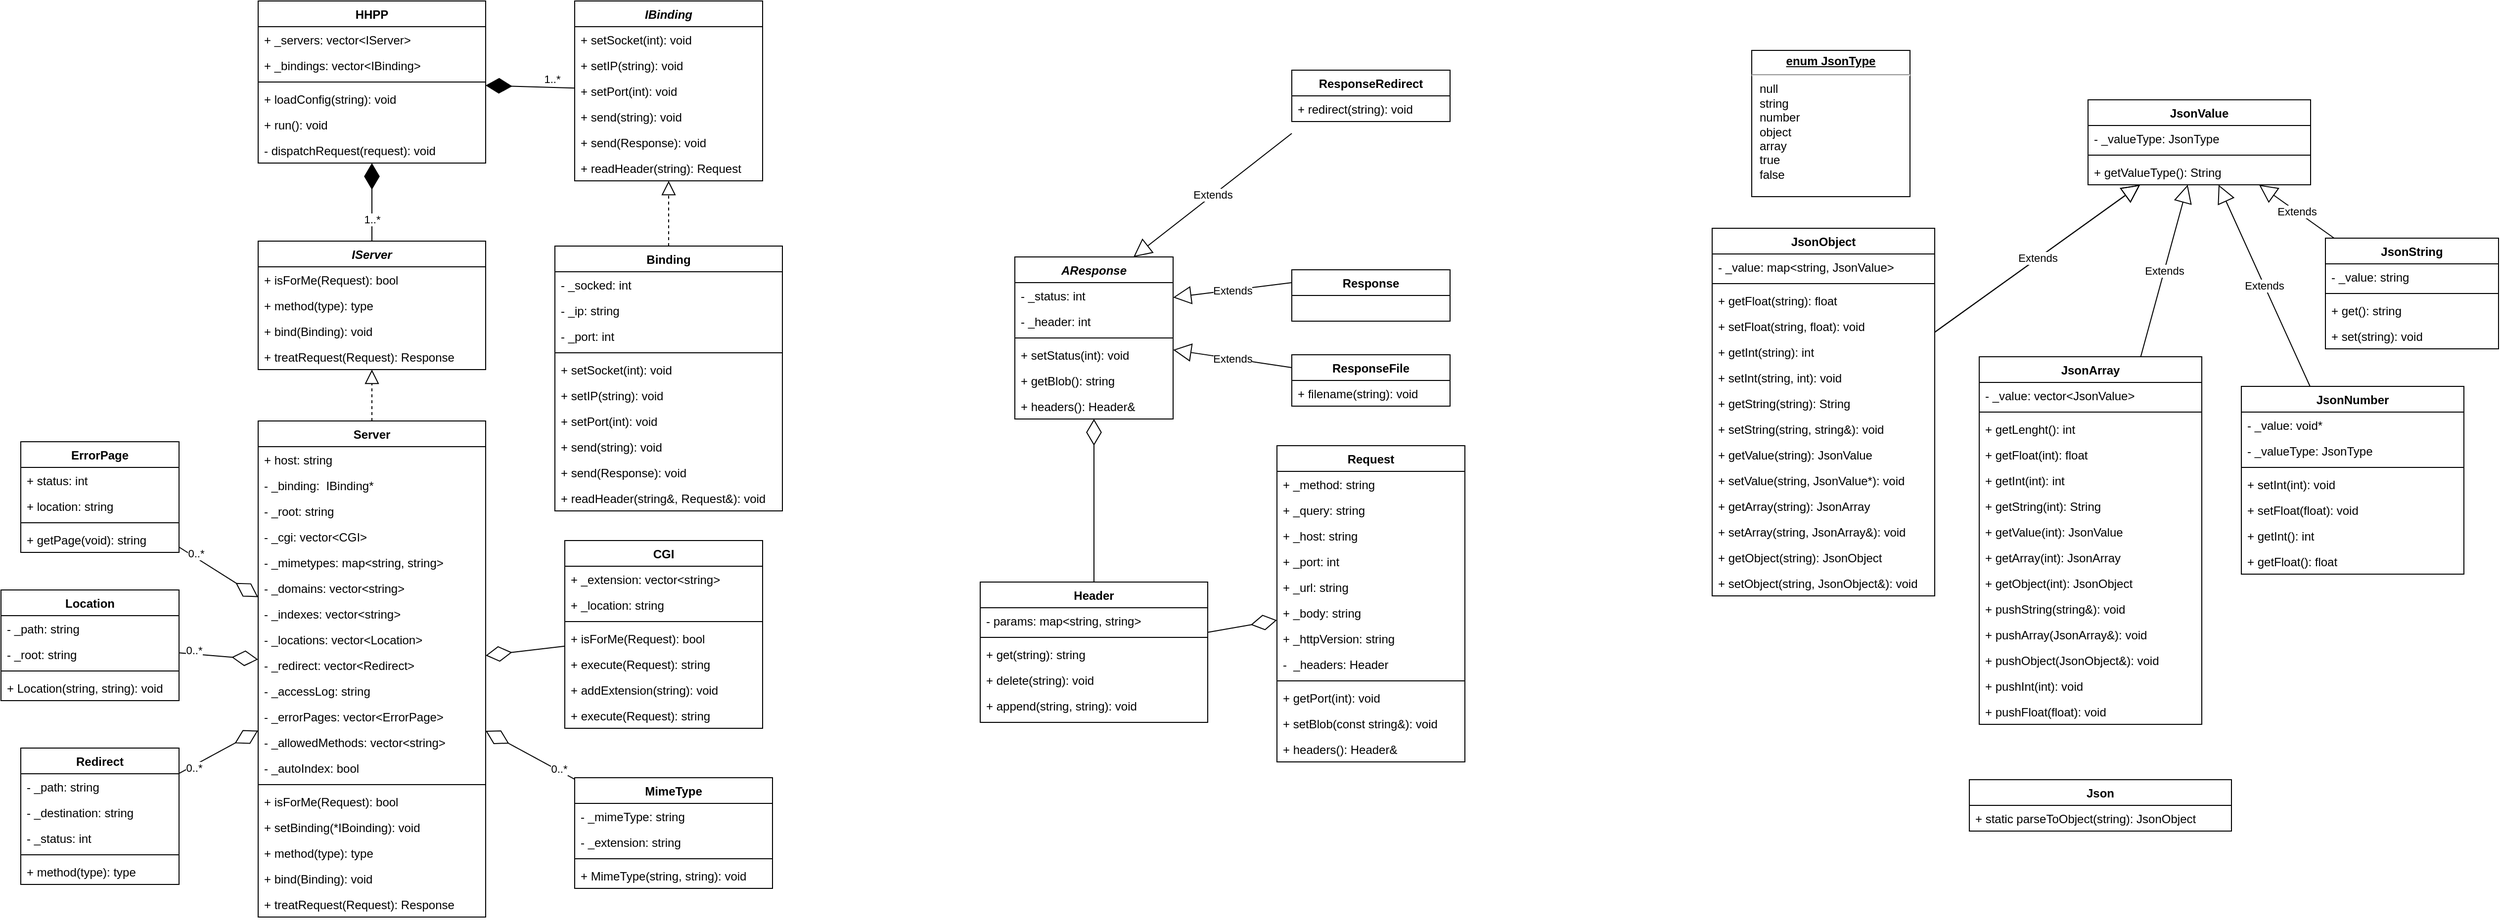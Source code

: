 <mxfile>
    <diagram id="HrwDyQjONiFkZvDO85J4" name="Page-1">
        <mxGraphModel dx="808" dy="703" grid="1" gridSize="10" guides="1" tooltips="1" connect="1" arrows="1" fold="1" page="1" pageScale="1" pageWidth="850" pageHeight="1100" math="0" shadow="0">
            <root>
                <mxCell id="0"/>
                <mxCell id="1" parent="0"/>
                <mxCell id="11" value="Request" style="swimlane;fontStyle=1;align=center;verticalAlign=top;childLayout=stackLayout;horizontal=1;startSize=26;horizontalStack=0;resizeParent=1;resizeParentMax=0;resizeLast=0;collapsible=1;marginBottom=0;" parent="1" vertex="1">
                    <mxGeometry x="1300" y="540" width="190" height="320" as="geometry"/>
                </mxCell>
                <mxCell id="12" value="+ _method: string" style="text;strokeColor=none;fillColor=none;align=left;verticalAlign=top;spacingLeft=4;spacingRight=4;overflow=hidden;rotatable=0;points=[[0,0.5],[1,0.5]];portConstraint=eastwest;" parent="11" vertex="1">
                    <mxGeometry y="26" width="190" height="26" as="geometry"/>
                </mxCell>
                <mxCell id="57" value="+ _query: string" style="text;strokeColor=none;fillColor=none;align=left;verticalAlign=top;spacingLeft=4;spacingRight=4;overflow=hidden;rotatable=0;points=[[0,0.5],[1,0.5]];portConstraint=eastwest;" parent="11" vertex="1">
                    <mxGeometry y="52" width="190" height="26" as="geometry"/>
                </mxCell>
                <mxCell id="52" value="+ _host: string" style="text;strokeColor=none;fillColor=none;align=left;verticalAlign=top;spacingLeft=4;spacingRight=4;overflow=hidden;rotatable=0;points=[[0,0.5],[1,0.5]];portConstraint=eastwest;" parent="11" vertex="1">
                    <mxGeometry y="78" width="190" height="26" as="geometry"/>
                </mxCell>
                <mxCell id="55" value="+ _port: int" style="text;strokeColor=none;fillColor=none;align=left;verticalAlign=top;spacingLeft=4;spacingRight=4;overflow=hidden;rotatable=0;points=[[0,0.5],[1,0.5]];portConstraint=eastwest;" parent="11" vertex="1">
                    <mxGeometry y="104" width="190" height="26" as="geometry"/>
                </mxCell>
                <mxCell id="16" value="+ _url: string" style="text;strokeColor=none;fillColor=none;align=left;verticalAlign=top;spacingLeft=4;spacingRight=4;overflow=hidden;rotatable=0;points=[[0,0.5],[1,0.5]];portConstraint=eastwest;" parent="11" vertex="1">
                    <mxGeometry y="130" width="190" height="26" as="geometry"/>
                </mxCell>
                <mxCell id="17" value="+ _body: string" style="text;strokeColor=none;fillColor=none;align=left;verticalAlign=top;spacingLeft=4;spacingRight=4;overflow=hidden;rotatable=0;points=[[0,0.5],[1,0.5]];portConstraint=eastwest;" parent="11" vertex="1">
                    <mxGeometry y="156" width="190" height="26" as="geometry"/>
                </mxCell>
                <mxCell id="18" value="+ _httpVersion: string" style="text;strokeColor=none;fillColor=none;align=left;verticalAlign=top;spacingLeft=4;spacingRight=4;overflow=hidden;rotatable=0;points=[[0,0.5],[1,0.5]];portConstraint=eastwest;" parent="11" vertex="1">
                    <mxGeometry y="182" width="190" height="26" as="geometry"/>
                </mxCell>
                <mxCell id="53" value="-  _headers: Header" style="text;strokeColor=none;fillColor=none;align=left;verticalAlign=top;spacingLeft=4;spacingRight=4;overflow=hidden;rotatable=0;points=[[0,0.5],[1,0.5]];portConstraint=eastwest;" parent="11" vertex="1">
                    <mxGeometry y="208" width="190" height="26" as="geometry"/>
                </mxCell>
                <mxCell id="13" value="" style="line;strokeWidth=1;fillColor=none;align=left;verticalAlign=middle;spacingTop=-1;spacingLeft=3;spacingRight=3;rotatable=0;labelPosition=right;points=[];portConstraint=eastwest;" parent="11" vertex="1">
                    <mxGeometry y="234" width="190" height="8" as="geometry"/>
                </mxCell>
                <mxCell id="185" value="+ getPort(int): void" style="text;strokeColor=none;fillColor=none;align=left;verticalAlign=top;spacingLeft=4;spacingRight=4;overflow=hidden;rotatable=0;points=[[0,0.5],[1,0.5]];portConstraint=eastwest;" parent="11" vertex="1">
                    <mxGeometry y="242" width="190" height="26" as="geometry"/>
                </mxCell>
                <mxCell id="14" value="+ setBlob(const string&amp;): void" style="text;strokeColor=none;fillColor=none;align=left;verticalAlign=top;spacingLeft=4;spacingRight=4;overflow=hidden;rotatable=0;points=[[0,0.5],[1,0.5]];portConstraint=eastwest;" parent="11" vertex="1">
                    <mxGeometry y="268" width="190" height="26" as="geometry"/>
                </mxCell>
                <mxCell id="23" value="+ headers(): Header&amp;" style="text;strokeColor=none;fillColor=none;align=left;verticalAlign=top;spacingLeft=4;spacingRight=4;overflow=hidden;rotatable=0;points=[[0,0.5],[1,0.5]];portConstraint=eastwest;" parent="11" vertex="1">
                    <mxGeometry y="294" width="190" height="26" as="geometry"/>
                </mxCell>
                <mxCell id="19" value="Header" style="swimlane;fontStyle=1;align=center;verticalAlign=top;childLayout=stackLayout;horizontal=1;startSize=26;horizontalStack=0;resizeParent=1;resizeParentMax=0;resizeLast=0;collapsible=1;marginBottom=0;" parent="1" vertex="1">
                    <mxGeometry x="1000" y="678" width="230" height="142" as="geometry"/>
                </mxCell>
                <mxCell id="50" value="- params: map&lt;string, string&gt;" style="text;strokeColor=none;fillColor=none;align=left;verticalAlign=top;spacingLeft=4;spacingRight=4;overflow=hidden;rotatable=0;points=[[0,0.5],[1,0.5]];portConstraint=eastwest;" parent="19" vertex="1">
                    <mxGeometry y="26" width="230" height="26" as="geometry"/>
                </mxCell>
                <mxCell id="49" value="" style="line;strokeWidth=1;fillColor=none;align=left;verticalAlign=middle;spacingTop=-1;spacingLeft=3;spacingRight=3;rotatable=0;labelPosition=right;points=[];portConstraint=eastwest;" parent="19" vertex="1">
                    <mxGeometry y="52" width="230" height="8" as="geometry"/>
                </mxCell>
                <mxCell id="22" value="+ get(string): string" style="text;strokeColor=none;fillColor=none;align=left;verticalAlign=top;spacingLeft=4;spacingRight=4;overflow=hidden;rotatable=0;points=[[0,0.5],[1,0.5]];portConstraint=eastwest;" parent="19" vertex="1">
                    <mxGeometry y="60" width="230" height="26" as="geometry"/>
                </mxCell>
                <mxCell id="26" value="+ delete(string): void" style="text;strokeColor=none;fillColor=none;align=left;verticalAlign=top;spacingLeft=4;spacingRight=4;overflow=hidden;rotatable=0;points=[[0,0.5],[1,0.5]];portConstraint=eastwest;" parent="19" vertex="1">
                    <mxGeometry y="86" width="230" height="26" as="geometry"/>
                </mxCell>
                <mxCell id="24" value="+ append(string, string): void" style="text;strokeColor=none;fillColor=none;align=left;verticalAlign=top;spacingLeft=4;spacingRight=4;overflow=hidden;rotatable=0;points=[[0,0.5],[1,0.5]];portConstraint=eastwest;" parent="19" vertex="1">
                    <mxGeometry y="112" width="230" height="30" as="geometry"/>
                </mxCell>
                <mxCell id="28" value="AResponse" style="swimlane;fontStyle=3;align=center;verticalAlign=top;childLayout=stackLayout;horizontal=1;startSize=26;horizontalStack=0;resizeParent=1;resizeParentMax=0;resizeLast=0;collapsible=1;marginBottom=0;" parent="1" vertex="1">
                    <mxGeometry x="1035" y="349" width="160" height="164" as="geometry"/>
                </mxCell>
                <mxCell id="29" value="- _status: int" style="text;strokeColor=none;fillColor=none;align=left;verticalAlign=top;spacingLeft=4;spacingRight=4;overflow=hidden;rotatable=0;points=[[0,0.5],[1,0.5]];portConstraint=eastwest;" parent="28" vertex="1">
                    <mxGeometry y="26" width="160" height="26" as="geometry"/>
                </mxCell>
                <mxCell id="177" value="- _header: int" style="text;strokeColor=none;fillColor=none;align=left;verticalAlign=top;spacingLeft=4;spacingRight=4;overflow=hidden;rotatable=0;points=[[0,0.5],[1,0.5]];portConstraint=eastwest;" parent="28" vertex="1">
                    <mxGeometry y="52" width="160" height="26" as="geometry"/>
                </mxCell>
                <mxCell id="30" value="" style="line;strokeWidth=1;fillColor=none;align=left;verticalAlign=middle;spacingTop=-1;spacingLeft=3;spacingRight=3;rotatable=0;labelPosition=right;points=[];portConstraint=eastwest;" parent="28" vertex="1">
                    <mxGeometry y="78" width="160" height="8" as="geometry"/>
                </mxCell>
                <mxCell id="67" value="+ setStatus(int): void" style="text;strokeColor=none;fillColor=none;align=left;verticalAlign=top;spacingLeft=4;spacingRight=4;overflow=hidden;rotatable=0;points=[[0,0.5],[1,0.5]];portConstraint=eastwest;" parent="28" vertex="1">
                    <mxGeometry y="86" width="160" height="26" as="geometry"/>
                </mxCell>
                <mxCell id="68" value="+ getBlob(): string" style="text;strokeColor=none;fillColor=none;align=left;verticalAlign=top;spacingLeft=4;spacingRight=4;overflow=hidden;rotatable=0;points=[[0,0.5],[1,0.5]];portConstraint=eastwest;" parent="28" vertex="1">
                    <mxGeometry y="112" width="160" height="26" as="geometry"/>
                </mxCell>
                <mxCell id="72" value="+ headers(): Header&amp;" style="text;strokeColor=none;fillColor=none;align=left;verticalAlign=top;spacingLeft=4;spacingRight=4;overflow=hidden;rotatable=0;points=[[0,0.5],[1,0.5]];portConstraint=eastwest;" parent="28" vertex="1">
                    <mxGeometry y="138" width="160" height="26" as="geometry"/>
                </mxCell>
                <mxCell id="36" value="Server" style="swimlane;fontStyle=1;align=center;verticalAlign=top;childLayout=stackLayout;horizontal=1;startSize=26;horizontalStack=0;resizeParent=1;resizeParentMax=0;resizeLast=0;collapsible=1;marginBottom=0;" parent="1" vertex="1">
                    <mxGeometry x="270" y="515" width="230" height="502" as="geometry"/>
                </mxCell>
                <mxCell id="37" value="+ host: string" style="text;strokeColor=none;fillColor=none;align=left;verticalAlign=top;spacingLeft=4;spacingRight=4;overflow=hidden;rotatable=0;points=[[0,0.5],[1,0.5]];portConstraint=eastwest;" parent="36" vertex="1">
                    <mxGeometry y="26" width="230" height="26" as="geometry"/>
                </mxCell>
                <mxCell id="41" value="- _binding:  IBinding*" style="text;strokeColor=none;fillColor=none;align=left;verticalAlign=top;spacingLeft=4;spacingRight=4;overflow=hidden;rotatable=0;points=[[0,0.5],[1,0.5]];portConstraint=eastwest;" parent="36" vertex="1">
                    <mxGeometry y="52" width="230" height="26" as="geometry"/>
                </mxCell>
                <mxCell id="56" value="- _root: string" style="text;strokeColor=none;fillColor=none;align=left;verticalAlign=top;spacingLeft=4;spacingRight=4;overflow=hidden;rotatable=0;points=[[0,0.5],[1,0.5]];portConstraint=eastwest;" parent="36" vertex="1">
                    <mxGeometry y="78" width="230" height="26" as="geometry"/>
                </mxCell>
                <mxCell id="62" value="- _cgi: vector&lt;CGI&gt;" style="text;strokeColor=none;fillColor=none;align=left;verticalAlign=top;spacingLeft=4;spacingRight=4;overflow=hidden;rotatable=0;points=[[0,0.5],[1,0.5]];portConstraint=eastwest;" parent="36" vertex="1">
                    <mxGeometry y="104" width="230" height="26" as="geometry"/>
                </mxCell>
                <mxCell id="64" value="- _mimetypes: map&lt;string, string&gt;" style="text;strokeColor=none;fillColor=none;align=left;verticalAlign=top;spacingLeft=4;spacingRight=4;overflow=hidden;rotatable=0;points=[[0,0.5],[1,0.5]];portConstraint=eastwest;" parent="36" vertex="1">
                    <mxGeometry y="130" width="230" height="26" as="geometry"/>
                </mxCell>
                <mxCell id="129" value="- _domains: vector&lt;string&gt;" style="text;strokeColor=none;fillColor=none;align=left;verticalAlign=top;spacingLeft=4;spacingRight=4;overflow=hidden;rotatable=0;points=[[0,0.5],[1,0.5]];portConstraint=eastwest;" parent="36" vertex="1">
                    <mxGeometry y="156" width="230" height="26" as="geometry"/>
                </mxCell>
                <mxCell id="65" value="- _indexes: vector&lt;string&gt;" style="text;strokeColor=none;fillColor=none;align=left;verticalAlign=top;spacingLeft=4;spacingRight=4;overflow=hidden;rotatable=0;points=[[0,0.5],[1,0.5]];portConstraint=eastwest;" parent="36" vertex="1">
                    <mxGeometry y="182" width="230" height="26" as="geometry"/>
                </mxCell>
                <mxCell id="145" value="- _locations: vector&lt;Location&gt;" style="text;strokeColor=none;fillColor=none;align=left;verticalAlign=top;spacingLeft=4;spacingRight=4;overflow=hidden;rotatable=0;points=[[0,0.5],[1,0.5]];portConstraint=eastwest;" parent="36" vertex="1">
                    <mxGeometry y="208" width="230" height="26" as="geometry"/>
                </mxCell>
                <mxCell id="154" value="- _redirect: vector&lt;Redirect&gt;" style="text;strokeColor=none;fillColor=none;align=left;verticalAlign=top;spacingLeft=4;spacingRight=4;overflow=hidden;rotatable=0;points=[[0,0.5],[1,0.5]];portConstraint=eastwest;" parent="36" vertex="1">
                    <mxGeometry y="234" width="230" height="26" as="geometry"/>
                </mxCell>
                <mxCell id="157" value="- _accessLog: string" style="text;strokeColor=none;fillColor=none;align=left;verticalAlign=top;spacingLeft=4;spacingRight=4;overflow=hidden;rotatable=0;points=[[0,0.5],[1,0.5]];portConstraint=eastwest;" parent="36" vertex="1">
                    <mxGeometry y="260" width="230" height="26" as="geometry"/>
                </mxCell>
                <mxCell id="164" value="- _errorPages: vector&lt;ErrorPage&gt;" style="text;strokeColor=none;fillColor=none;align=left;verticalAlign=top;spacingLeft=4;spacingRight=4;overflow=hidden;rotatable=0;points=[[0,0.5],[1,0.5]];portConstraint=eastwest;" parent="36" vertex="1">
                    <mxGeometry y="286" width="230" height="26" as="geometry"/>
                </mxCell>
                <mxCell id="321" value="- _allowedMethods: vector&lt;string&gt;" style="text;strokeColor=none;fillColor=none;align=left;verticalAlign=top;spacingLeft=4;spacingRight=4;overflow=hidden;rotatable=0;points=[[0,0.5],[1,0.5]];portConstraint=eastwest;" vertex="1" parent="36">
                    <mxGeometry y="312" width="230" height="26" as="geometry"/>
                </mxCell>
                <mxCell id="167" value="- _autoIndex: bool" style="text;strokeColor=none;fillColor=none;align=left;verticalAlign=top;spacingLeft=4;spacingRight=4;overflow=hidden;rotatable=0;points=[[0,0.5],[1,0.5]];portConstraint=eastwest;" parent="36" vertex="1">
                    <mxGeometry y="338" width="230" height="26" as="geometry"/>
                </mxCell>
                <mxCell id="38" value="" style="line;strokeWidth=1;fillColor=none;align=left;verticalAlign=middle;spacingTop=-1;spacingLeft=3;spacingRight=3;rotatable=0;labelPosition=right;points=[];portConstraint=eastwest;" parent="36" vertex="1">
                    <mxGeometry y="364" width="230" height="8" as="geometry"/>
                </mxCell>
                <mxCell id="39" value="+ isForMe(Request): bool" style="text;strokeColor=none;fillColor=none;align=left;verticalAlign=top;spacingLeft=4;spacingRight=4;overflow=hidden;rotatable=0;points=[[0,0.5],[1,0.5]];portConstraint=eastwest;" parent="36" vertex="1">
                    <mxGeometry y="372" width="230" height="26" as="geometry"/>
                </mxCell>
                <mxCell id="139" value="+ setBinding(*IBoinding): void" style="text;strokeColor=none;fillColor=none;align=left;verticalAlign=top;spacingLeft=4;spacingRight=4;overflow=hidden;rotatable=0;points=[[0,0.5],[1,0.5]];portConstraint=eastwest;" parent="36" vertex="1">
                    <mxGeometry y="398" width="230" height="26" as="geometry"/>
                </mxCell>
                <mxCell id="66" value="+ method(type): type" style="text;strokeColor=none;fillColor=none;align=left;verticalAlign=top;spacingLeft=4;spacingRight=4;overflow=hidden;rotatable=0;points=[[0,0.5],[1,0.5]];portConstraint=eastwest;" parent="36" vertex="1">
                    <mxGeometry y="424" width="230" height="26" as="geometry"/>
                </mxCell>
                <mxCell id="46" value="+ bind(Binding): void" style="text;strokeColor=none;fillColor=none;align=left;verticalAlign=top;spacingLeft=4;spacingRight=4;overflow=hidden;rotatable=0;points=[[0,0.5],[1,0.5]];portConstraint=eastwest;" parent="36" vertex="1">
                    <mxGeometry y="450" width="230" height="26" as="geometry"/>
                </mxCell>
                <mxCell id="69" value="+ treatRequest(Request): Response" style="text;strokeColor=none;fillColor=none;align=left;verticalAlign=top;spacingLeft=4;spacingRight=4;overflow=hidden;rotatable=0;points=[[0,0.5],[1,0.5]];portConstraint=eastwest;" parent="36" vertex="1">
                    <mxGeometry y="476" width="230" height="26" as="geometry"/>
                </mxCell>
                <mxCell id="58" value="CGI" style="swimlane;fontStyle=1;align=center;verticalAlign=top;childLayout=stackLayout;horizontal=1;startSize=26;horizontalStack=0;resizeParent=1;resizeParentMax=0;resizeLast=0;collapsible=1;marginBottom=0;" parent="1" vertex="1">
                    <mxGeometry x="580" y="636" width="200" height="190" as="geometry"/>
                </mxCell>
                <mxCell id="59" value="+ _extension: vector&lt;string&gt;" style="text;strokeColor=none;fillColor=none;align=left;verticalAlign=top;spacingLeft=4;spacingRight=4;overflow=hidden;rotatable=0;points=[[0,0.5],[1,0.5]];portConstraint=eastwest;" parent="58" vertex="1">
                    <mxGeometry y="26" width="200" height="26" as="geometry"/>
                </mxCell>
                <mxCell id="63" value="+ _location: string" style="text;strokeColor=none;fillColor=none;align=left;verticalAlign=top;spacingLeft=4;spacingRight=4;overflow=hidden;rotatable=0;points=[[0,0.5],[1,0.5]];portConstraint=eastwest;" parent="58" vertex="1">
                    <mxGeometry y="52" width="200" height="26" as="geometry"/>
                </mxCell>
                <mxCell id="60" value="" style="line;strokeWidth=1;fillColor=none;align=left;verticalAlign=middle;spacingTop=-1;spacingLeft=3;spacingRight=3;rotatable=0;labelPosition=right;points=[];portConstraint=eastwest;" parent="58" vertex="1">
                    <mxGeometry y="78" width="200" height="8" as="geometry"/>
                </mxCell>
                <mxCell id="61" value="+ isForMe(Request): bool" style="text;strokeColor=none;fillColor=none;align=left;verticalAlign=top;spacingLeft=4;spacingRight=4;overflow=hidden;rotatable=0;points=[[0,0.5],[1,0.5]];portConstraint=eastwest;" parent="58" vertex="1">
                    <mxGeometry y="86" width="200" height="26" as="geometry"/>
                </mxCell>
                <mxCell id="138" value="+ execute(Request): string" style="text;strokeColor=none;fillColor=none;align=left;verticalAlign=top;spacingLeft=4;spacingRight=4;overflow=hidden;rotatable=0;points=[[0,0.5],[1,0.5]];portConstraint=eastwest;" parent="58" vertex="1">
                    <mxGeometry y="112" width="200" height="26" as="geometry"/>
                </mxCell>
                <mxCell id="136" value="+ addExtension(string): void" style="text;strokeColor=none;fillColor=none;align=left;verticalAlign=top;spacingLeft=4;spacingRight=4;overflow=hidden;rotatable=0;points=[[0,0.5],[1,0.5]];portConstraint=eastwest;" parent="58" vertex="1">
                    <mxGeometry y="138" width="200" height="26" as="geometry"/>
                </mxCell>
                <mxCell id="137" value="+ execute(Request): string" style="text;strokeColor=none;fillColor=none;align=left;verticalAlign=top;spacingLeft=4;spacingRight=4;overflow=hidden;rotatable=0;points=[[0,0.5],[1,0.5]];portConstraint=eastwest;" parent="58" vertex="1">
                    <mxGeometry y="164" width="200" height="26" as="geometry"/>
                </mxCell>
                <mxCell id="77" value="IBinding" style="swimlane;fontStyle=3;align=center;verticalAlign=top;childLayout=stackLayout;horizontal=1;startSize=26;horizontalStack=0;resizeParent=1;resizeParentMax=0;resizeLast=0;collapsible=1;marginBottom=0;" parent="1" vertex="1">
                    <mxGeometry x="590" y="90" width="190" height="182" as="geometry"/>
                </mxCell>
                <mxCell id="80" value="+ setSocket(int): void" style="text;strokeColor=none;fillColor=none;align=left;verticalAlign=top;spacingLeft=4;spacingRight=4;overflow=hidden;rotatable=0;points=[[0,0.5],[1,0.5]];portConstraint=eastwest;" parent="77" vertex="1">
                    <mxGeometry y="26" width="190" height="26" as="geometry"/>
                </mxCell>
                <mxCell id="122" value="+ setIP(string): void" style="text;strokeColor=none;fillColor=none;align=left;verticalAlign=top;spacingLeft=4;spacingRight=4;overflow=hidden;rotatable=0;points=[[0,0.5],[1,0.5]];portConstraint=eastwest;" parent="77" vertex="1">
                    <mxGeometry y="52" width="190" height="26" as="geometry"/>
                </mxCell>
                <mxCell id="123" value="+ setPort(int): void" style="text;strokeColor=none;fillColor=none;align=left;verticalAlign=top;spacingLeft=4;spacingRight=4;overflow=hidden;rotatable=0;points=[[0,0.5],[1,0.5]];portConstraint=eastwest;" parent="77" vertex="1">
                    <mxGeometry y="78" width="190" height="26" as="geometry"/>
                </mxCell>
                <mxCell id="131" value="+ send(string): void" style="text;strokeColor=none;fillColor=none;align=left;verticalAlign=top;spacingLeft=4;spacingRight=4;overflow=hidden;rotatable=0;points=[[0,0.5],[1,0.5]];portConstraint=eastwest;" parent="77" vertex="1">
                    <mxGeometry y="104" width="190" height="26" as="geometry"/>
                </mxCell>
                <mxCell id="134" value="+ send(Response): void" style="text;strokeColor=none;fillColor=none;align=left;verticalAlign=top;spacingLeft=4;spacingRight=4;overflow=hidden;rotatable=0;points=[[0,0.5],[1,0.5]];portConstraint=eastwest;" parent="77" vertex="1">
                    <mxGeometry y="130" width="190" height="26" as="geometry"/>
                </mxCell>
                <mxCell id="132" value="+ readHeader(string): Request" style="text;strokeColor=none;fillColor=none;align=left;verticalAlign=top;spacingLeft=4;spacingRight=4;overflow=hidden;rotatable=0;points=[[0,0.5],[1,0.5]];portConstraint=eastwest;" parent="77" vertex="1">
                    <mxGeometry y="156" width="190" height="26" as="geometry"/>
                </mxCell>
                <mxCell id="81" value="HHPP" style="swimlane;fontStyle=1;align=center;verticalAlign=top;childLayout=stackLayout;horizontal=1;startSize=26;horizontalStack=0;resizeParent=1;resizeParentMax=0;resizeLast=0;collapsible=1;marginBottom=0;" parent="1" vertex="1">
                    <mxGeometry x="270" y="90" width="230" height="164" as="geometry"/>
                </mxCell>
                <mxCell id="82" value="+ _servers: vector&lt;IServer&gt;" style="text;strokeColor=none;fillColor=none;align=left;verticalAlign=top;spacingLeft=4;spacingRight=4;overflow=hidden;rotatable=0;points=[[0,0.5],[1,0.5]];portConstraint=eastwest;" parent="81" vertex="1">
                    <mxGeometry y="26" width="230" height="26" as="geometry"/>
                </mxCell>
                <mxCell id="86" value="+ _bindings: vector&lt;IBinding&gt;" style="text;strokeColor=none;fillColor=none;align=left;verticalAlign=top;spacingLeft=4;spacingRight=4;overflow=hidden;rotatable=0;points=[[0,0.5],[1,0.5]];portConstraint=eastwest;" parent="81" vertex="1">
                    <mxGeometry y="52" width="230" height="26" as="geometry"/>
                </mxCell>
                <mxCell id="83" value="" style="line;strokeWidth=1;fillColor=none;align=left;verticalAlign=middle;spacingTop=-1;spacingLeft=3;spacingRight=3;rotatable=0;labelPosition=right;points=[];portConstraint=eastwest;" parent="81" vertex="1">
                    <mxGeometry y="78" width="230" height="8" as="geometry"/>
                </mxCell>
                <mxCell id="84" value="+ loadConfig(string): void" style="text;strokeColor=none;fillColor=none;align=left;verticalAlign=top;spacingLeft=4;spacingRight=4;overflow=hidden;rotatable=0;points=[[0,0.5],[1,0.5]];portConstraint=eastwest;" parent="81" vertex="1">
                    <mxGeometry y="86" width="230" height="26" as="geometry"/>
                </mxCell>
                <mxCell id="85" value="+ run(): void" style="text;strokeColor=none;fillColor=none;align=left;verticalAlign=top;spacingLeft=4;spacingRight=4;overflow=hidden;rotatable=0;points=[[0,0.5],[1,0.5]];portConstraint=eastwest;" parent="81" vertex="1">
                    <mxGeometry y="112" width="230" height="26" as="geometry"/>
                </mxCell>
                <mxCell id="127" value="- dispatchRequest(request): void" style="text;strokeColor=none;fillColor=none;align=left;verticalAlign=top;spacingLeft=4;spacingRight=4;overflow=hidden;rotatable=0;points=[[0,0.5],[1,0.5]];portConstraint=eastwest;" parent="81" vertex="1">
                    <mxGeometry y="138" width="230" height="26" as="geometry"/>
                </mxCell>
                <mxCell id="92" value="IServer" style="swimlane;fontStyle=3;align=center;verticalAlign=top;childLayout=stackLayout;horizontal=1;startSize=26;horizontalStack=0;resizeParent=1;resizeParentMax=0;resizeLast=0;collapsible=1;marginBottom=0;" parent="1" vertex="1">
                    <mxGeometry x="270" y="333.0" width="230" height="130" as="geometry"/>
                </mxCell>
                <mxCell id="101" value="+ isForMe(Request): bool" style="text;strokeColor=none;fillColor=none;align=left;verticalAlign=top;spacingLeft=4;spacingRight=4;overflow=hidden;rotatable=0;points=[[0,0.5],[1,0.5]];portConstraint=eastwest;" parent="92" vertex="1">
                    <mxGeometry y="26" width="230" height="26" as="geometry"/>
                </mxCell>
                <mxCell id="102" value="+ method(type): type" style="text;strokeColor=none;fillColor=none;align=left;verticalAlign=top;spacingLeft=4;spacingRight=4;overflow=hidden;rotatable=0;points=[[0,0.5],[1,0.5]];portConstraint=eastwest;" parent="92" vertex="1">
                    <mxGeometry y="52" width="230" height="26" as="geometry"/>
                </mxCell>
                <mxCell id="103" value="+ bind(Binding): void" style="text;strokeColor=none;fillColor=none;align=left;verticalAlign=top;spacingLeft=4;spacingRight=4;overflow=hidden;rotatable=0;points=[[0,0.5],[1,0.5]];portConstraint=eastwest;" parent="92" vertex="1">
                    <mxGeometry y="78" width="230" height="26" as="geometry"/>
                </mxCell>
                <mxCell id="104" value="+ treatRequest(Request): Response" style="text;strokeColor=none;fillColor=none;align=left;verticalAlign=top;spacingLeft=4;spacingRight=4;overflow=hidden;rotatable=0;points=[[0,0.5],[1,0.5]];portConstraint=eastwest;" parent="92" vertex="1">
                    <mxGeometry y="104" width="230" height="26" as="geometry"/>
                </mxCell>
                <mxCell id="107" value="" style="endArrow=diamondThin;endFill=1;endSize=24;html=1;" parent="1" source="92" target="81" edge="1">
                    <mxGeometry width="160" relative="1" as="geometry">
                        <mxPoint x="310" y="360" as="sourcePoint"/>
                        <mxPoint x="470" y="360" as="targetPoint"/>
                    </mxGeometry>
                </mxCell>
                <mxCell id="108" value="1..*" style="edgeLabel;html=1;align=center;verticalAlign=middle;resizable=0;points=[];" parent="107" vertex="1" connectable="0">
                    <mxGeometry x="-0.439" relative="1" as="geometry">
                        <mxPoint as="offset"/>
                    </mxGeometry>
                </mxCell>
                <mxCell id="111" value="" style="endArrow=block;dashed=1;endFill=0;endSize=12;html=1;" parent="1" source="36" target="92" edge="1">
                    <mxGeometry width="160" relative="1" as="geometry">
                        <mxPoint x="320" y="558.17" as="sourcePoint"/>
                        <mxPoint x="480" y="558.17" as="targetPoint"/>
                    </mxGeometry>
                </mxCell>
                <mxCell id="112" value="" style="endArrow=diamondThin;endFill=1;endSize=24;html=1;" parent="1" source="77" target="81" edge="1">
                    <mxGeometry width="160" relative="1" as="geometry">
                        <mxPoint x="395" y="545" as="sourcePoint"/>
                        <mxPoint x="395" y="228.0" as="targetPoint"/>
                        <Array as="points"/>
                    </mxGeometry>
                </mxCell>
                <mxCell id="113" value="1..*" style="edgeLabel;html=1;align=center;verticalAlign=middle;resizable=0;points=[];" parent="112" vertex="1" connectable="0">
                    <mxGeometry x="-0.439" relative="1" as="geometry">
                        <mxPoint x="2" y="-9" as="offset"/>
                    </mxGeometry>
                </mxCell>
                <mxCell id="115" value="Binding" style="swimlane;fontStyle=1;align=center;verticalAlign=top;childLayout=stackLayout;horizontal=1;startSize=26;horizontalStack=0;resizeParent=1;resizeParentMax=0;resizeLast=0;collapsible=1;marginBottom=0;" parent="1" vertex="1">
                    <mxGeometry x="570" y="338" width="230" height="268" as="geometry"/>
                </mxCell>
                <mxCell id="116" value="- _socked: int" style="text;strokeColor=none;fillColor=none;align=left;verticalAlign=top;spacingLeft=4;spacingRight=4;overflow=hidden;rotatable=0;points=[[0,0.5],[1,0.5]];portConstraint=eastwest;" parent="115" vertex="1">
                    <mxGeometry y="26" width="230" height="26" as="geometry"/>
                </mxCell>
                <mxCell id="120" value="- _ip: string" style="text;strokeColor=none;fillColor=none;align=left;verticalAlign=top;spacingLeft=4;spacingRight=4;overflow=hidden;rotatable=0;points=[[0,0.5],[1,0.5]];portConstraint=eastwest;" parent="115" vertex="1">
                    <mxGeometry y="52" width="230" height="26" as="geometry"/>
                </mxCell>
                <mxCell id="121" value="- _port: int" style="text;strokeColor=none;fillColor=none;align=left;verticalAlign=top;spacingLeft=4;spacingRight=4;overflow=hidden;rotatable=0;points=[[0,0.5],[1,0.5]];portConstraint=eastwest;" parent="115" vertex="1">
                    <mxGeometry y="78" width="230" height="26" as="geometry"/>
                </mxCell>
                <mxCell id="117" value="" style="line;strokeWidth=1;fillColor=none;align=left;verticalAlign=middle;spacingTop=-1;spacingLeft=3;spacingRight=3;rotatable=0;labelPosition=right;points=[];portConstraint=eastwest;" parent="115" vertex="1">
                    <mxGeometry y="104" width="230" height="8" as="geometry"/>
                </mxCell>
                <mxCell id="118" value="+ setSocket(int): void" style="text;strokeColor=none;fillColor=none;align=left;verticalAlign=top;spacingLeft=4;spacingRight=4;overflow=hidden;rotatable=0;points=[[0,0.5],[1,0.5]];portConstraint=eastwest;" parent="115" vertex="1">
                    <mxGeometry y="112" width="230" height="26" as="geometry"/>
                </mxCell>
                <mxCell id="124" value="+ setIP(string): void" style="text;strokeColor=none;fillColor=none;align=left;verticalAlign=top;spacingLeft=4;spacingRight=4;overflow=hidden;rotatable=0;points=[[0,0.5],[1,0.5]];portConstraint=eastwest;" parent="115" vertex="1">
                    <mxGeometry y="138" width="230" height="26" as="geometry"/>
                </mxCell>
                <mxCell id="125" value="+ setPort(int): void" style="text;strokeColor=none;fillColor=none;align=left;verticalAlign=top;spacingLeft=4;spacingRight=4;overflow=hidden;rotatable=0;points=[[0,0.5],[1,0.5]];portConstraint=eastwest;" parent="115" vertex="1">
                    <mxGeometry y="164" width="230" height="26" as="geometry"/>
                </mxCell>
                <mxCell id="130" value="+ send(string): void" style="text;strokeColor=none;fillColor=none;align=left;verticalAlign=top;spacingLeft=4;spacingRight=4;overflow=hidden;rotatable=0;points=[[0,0.5],[1,0.5]];portConstraint=eastwest;" parent="115" vertex="1">
                    <mxGeometry y="190" width="230" height="26" as="geometry"/>
                </mxCell>
                <mxCell id="135" value="+ send(Response): void" style="text;strokeColor=none;fillColor=none;align=left;verticalAlign=top;spacingLeft=4;spacingRight=4;overflow=hidden;rotatable=0;points=[[0,0.5],[1,0.5]];portConstraint=eastwest;" parent="115" vertex="1">
                    <mxGeometry y="216" width="230" height="26" as="geometry"/>
                </mxCell>
                <mxCell id="133" value="+ readHeader(string&amp;, Request&amp;): void" style="text;strokeColor=none;fillColor=none;align=left;verticalAlign=top;spacingLeft=4;spacingRight=4;overflow=hidden;rotatable=0;points=[[0,0.5],[1,0.5]];portConstraint=eastwest;" parent="115" vertex="1">
                    <mxGeometry y="242" width="230" height="26" as="geometry"/>
                </mxCell>
                <mxCell id="126" value="" style="endArrow=block;dashed=1;endFill=0;endSize=12;html=1;" parent="1" source="115" target="77" edge="1">
                    <mxGeometry width="160" relative="1" as="geometry">
                        <mxPoint x="560" y="460" as="sourcePoint"/>
                        <mxPoint x="720" y="460" as="targetPoint"/>
                    </mxGeometry>
                </mxCell>
                <mxCell id="140" value="Location" style="swimlane;fontStyle=1;align=center;verticalAlign=top;childLayout=stackLayout;horizontal=1;startSize=26;horizontalStack=0;resizeParent=1;resizeParentMax=0;resizeLast=0;collapsible=1;marginBottom=0;" parent="1" vertex="1">
                    <mxGeometry x="10" y="686" width="180" height="112" as="geometry"/>
                </mxCell>
                <mxCell id="141" value="- _path: string" style="text;strokeColor=none;fillColor=none;align=left;verticalAlign=top;spacingLeft=4;spacingRight=4;overflow=hidden;rotatable=0;points=[[0,0.5],[1,0.5]];portConstraint=eastwest;" parent="140" vertex="1">
                    <mxGeometry y="26" width="180" height="26" as="geometry"/>
                </mxCell>
                <mxCell id="144" value="- _root: string" style="text;strokeColor=none;fillColor=none;align=left;verticalAlign=top;spacingLeft=4;spacingRight=4;overflow=hidden;rotatable=0;points=[[0,0.5],[1,0.5]];portConstraint=eastwest;" parent="140" vertex="1">
                    <mxGeometry y="52" width="180" height="26" as="geometry"/>
                </mxCell>
                <mxCell id="142" value="" style="line;strokeWidth=1;fillColor=none;align=left;verticalAlign=middle;spacingTop=-1;spacingLeft=3;spacingRight=3;rotatable=0;labelPosition=right;points=[];portConstraint=eastwest;" parent="140" vertex="1">
                    <mxGeometry y="78" width="180" height="8" as="geometry"/>
                </mxCell>
                <mxCell id="143" value="+ Location(string, string): void" style="text;strokeColor=none;fillColor=none;align=left;verticalAlign=top;spacingLeft=4;spacingRight=4;overflow=hidden;rotatable=0;points=[[0,0.5],[1,0.5]];portConstraint=eastwest;" parent="140" vertex="1">
                    <mxGeometry y="86" width="180" height="26" as="geometry"/>
                </mxCell>
                <mxCell id="146" value="0..*" style="endArrow=diamondThin;endFill=0;endSize=24;html=1;" parent="1" source="140" target="36" edge="1">
                    <mxGeometry x="-0.631" y="4" width="160" relative="1" as="geometry">
                        <mxPoint x="30" y="770" as="sourcePoint"/>
                        <mxPoint x="190" y="770" as="targetPoint"/>
                        <mxPoint as="offset"/>
                    </mxGeometry>
                </mxCell>
                <mxCell id="147" value="" style="endArrow=diamondThin;endFill=0;endSize=24;html=1;" parent="1" source="19" target="11" edge="1">
                    <mxGeometry width="160" relative="1" as="geometry">
                        <mxPoint x="1600" y="1382" as="sourcePoint"/>
                        <mxPoint x="1760" y="1382" as="targetPoint"/>
                    </mxGeometry>
                </mxCell>
                <mxCell id="148" value="Redirect" style="swimlane;fontStyle=1;align=center;verticalAlign=top;childLayout=stackLayout;horizontal=1;startSize=26;horizontalStack=0;resizeParent=1;resizeParentMax=0;resizeLast=0;collapsible=1;marginBottom=0;" parent="1" vertex="1">
                    <mxGeometry x="30" y="846" width="160" height="138" as="geometry"/>
                </mxCell>
                <mxCell id="149" value="- _path: string" style="text;strokeColor=none;fillColor=none;align=left;verticalAlign=top;spacingLeft=4;spacingRight=4;overflow=hidden;rotatable=0;points=[[0,0.5],[1,0.5]];portConstraint=eastwest;" parent="148" vertex="1">
                    <mxGeometry y="26" width="160" height="26" as="geometry"/>
                </mxCell>
                <mxCell id="152" value="- _destination: string" style="text;strokeColor=none;fillColor=none;align=left;verticalAlign=top;spacingLeft=4;spacingRight=4;overflow=hidden;rotatable=0;points=[[0,0.5],[1,0.5]];portConstraint=eastwest;" parent="148" vertex="1">
                    <mxGeometry y="52" width="160" height="26" as="geometry"/>
                </mxCell>
                <mxCell id="156" value="- _status: int" style="text;strokeColor=none;fillColor=none;align=left;verticalAlign=top;spacingLeft=4;spacingRight=4;overflow=hidden;rotatable=0;points=[[0,0.5],[1,0.5]];portConstraint=eastwest;" parent="148" vertex="1">
                    <mxGeometry y="78" width="160" height="26" as="geometry"/>
                </mxCell>
                <mxCell id="150" value="" style="line;strokeWidth=1;fillColor=none;align=left;verticalAlign=middle;spacingTop=-1;spacingLeft=3;spacingRight=3;rotatable=0;labelPosition=right;points=[];portConstraint=eastwest;" parent="148" vertex="1">
                    <mxGeometry y="104" width="160" height="8" as="geometry"/>
                </mxCell>
                <mxCell id="151" value="+ method(type): type" style="text;strokeColor=none;fillColor=none;align=left;verticalAlign=top;spacingLeft=4;spacingRight=4;overflow=hidden;rotatable=0;points=[[0,0.5],[1,0.5]];portConstraint=eastwest;" parent="148" vertex="1">
                    <mxGeometry y="112" width="160" height="26" as="geometry"/>
                </mxCell>
                <mxCell id="153" value="0..*" style="endArrow=diamondThin;endFill=0;endSize=24;html=1;" parent="1" source="148" target="36" edge="1">
                    <mxGeometry x="-0.632" y="-2" width="160" relative="1" as="geometry">
                        <mxPoint x="-50" y="540" as="sourcePoint"/>
                        <mxPoint x="110" y="540" as="targetPoint"/>
                        <mxPoint as="offset"/>
                    </mxGeometry>
                </mxCell>
                <mxCell id="160" value="ErrorPage" style="swimlane;fontStyle=1;align=center;verticalAlign=top;childLayout=stackLayout;horizontal=1;startSize=26;horizontalStack=0;resizeParent=1;resizeParentMax=0;resizeLast=0;collapsible=1;marginBottom=0;" parent="1" vertex="1">
                    <mxGeometry x="30" y="536" width="160" height="112" as="geometry"/>
                </mxCell>
                <mxCell id="161" value="+ status: int" style="text;strokeColor=none;fillColor=none;align=left;verticalAlign=top;spacingLeft=4;spacingRight=4;overflow=hidden;rotatable=0;points=[[0,0.5],[1,0.5]];portConstraint=eastwest;" parent="160" vertex="1">
                    <mxGeometry y="26" width="160" height="26" as="geometry"/>
                </mxCell>
                <mxCell id="169" value="+ location: string" style="text;strokeColor=none;fillColor=none;align=left;verticalAlign=top;spacingLeft=4;spacingRight=4;overflow=hidden;rotatable=0;points=[[0,0.5],[1,0.5]];portConstraint=eastwest;" parent="160" vertex="1">
                    <mxGeometry y="52" width="160" height="26" as="geometry"/>
                </mxCell>
                <mxCell id="162" value="" style="line;strokeWidth=1;fillColor=none;align=left;verticalAlign=middle;spacingTop=-1;spacingLeft=3;spacingRight=3;rotatable=0;labelPosition=right;points=[];portConstraint=eastwest;" parent="160" vertex="1">
                    <mxGeometry y="78" width="160" height="8" as="geometry"/>
                </mxCell>
                <mxCell id="163" value="+ getPage(void): string" style="text;strokeColor=none;fillColor=none;align=left;verticalAlign=top;spacingLeft=4;spacingRight=4;overflow=hidden;rotatable=0;points=[[0,0.5],[1,0.5]];portConstraint=eastwest;" parent="160" vertex="1">
                    <mxGeometry y="86" width="160" height="26" as="geometry"/>
                </mxCell>
                <mxCell id="168" value="" style="endArrow=diamondThin;endFill=0;endSize=24;html=1;" parent="1" source="58" target="36" edge="1">
                    <mxGeometry width="160" relative="1" as="geometry">
                        <mxPoint x="50" y="630" as="sourcePoint"/>
                        <mxPoint x="210" y="630" as="targetPoint"/>
                    </mxGeometry>
                </mxCell>
                <mxCell id="170" value="0..*" style="endArrow=diamondThin;endFill=0;endSize=24;html=1;" parent="1" source="160" target="36" edge="1">
                    <mxGeometry x="-0.631" y="4" width="160" relative="1" as="geometry">
                        <mxPoint x="200.0" y="814.764" as="sourcePoint"/>
                        <mxPoint x="280" y="793.527" as="targetPoint"/>
                        <mxPoint as="offset"/>
                    </mxGeometry>
                </mxCell>
                <mxCell id="171" value="MimeType" style="swimlane;fontStyle=1;align=center;verticalAlign=top;childLayout=stackLayout;horizontal=1;startSize=26;horizontalStack=0;resizeParent=1;resizeParentMax=0;resizeLast=0;collapsible=1;marginBottom=0;" parent="1" vertex="1">
                    <mxGeometry x="590" y="876" width="200" height="112" as="geometry"/>
                </mxCell>
                <mxCell id="172" value="- _mimeType: string" style="text;strokeColor=none;fillColor=none;align=left;verticalAlign=top;spacingLeft=4;spacingRight=4;overflow=hidden;rotatable=0;points=[[0,0.5],[1,0.5]];portConstraint=eastwest;" parent="171" vertex="1">
                    <mxGeometry y="26" width="200" height="26" as="geometry"/>
                </mxCell>
                <mxCell id="175" value="- _extension: string" style="text;strokeColor=none;fillColor=none;align=left;verticalAlign=top;spacingLeft=4;spacingRight=4;overflow=hidden;rotatable=0;points=[[0,0.5],[1,0.5]];portConstraint=eastwest;" parent="171" vertex="1">
                    <mxGeometry y="52" width="200" height="26" as="geometry"/>
                </mxCell>
                <mxCell id="173" value="" style="line;strokeWidth=1;fillColor=none;align=left;verticalAlign=middle;spacingTop=-1;spacingLeft=3;spacingRight=3;rotatable=0;labelPosition=right;points=[];portConstraint=eastwest;" parent="171" vertex="1">
                    <mxGeometry y="78" width="200" height="8" as="geometry"/>
                </mxCell>
                <mxCell id="174" value="+ MimeType(string, string): void" style="text;strokeColor=none;fillColor=none;align=left;verticalAlign=top;spacingLeft=4;spacingRight=4;overflow=hidden;rotatable=0;points=[[0,0.5],[1,0.5]];portConstraint=eastwest;" parent="171" vertex="1">
                    <mxGeometry y="86" width="200" height="26" as="geometry"/>
                </mxCell>
                <mxCell id="176" value="0..*" style="endArrow=diamondThin;endFill=0;endSize=24;html=1;" parent="1" source="171" target="36" edge="1">
                    <mxGeometry x="-0.632" y="-2" width="160" relative="1" as="geometry">
                        <mxPoint x="197.134" y="940" as="sourcePoint"/>
                        <mxPoint x="280" y="865.873" as="targetPoint"/>
                        <mxPoint as="offset"/>
                    </mxGeometry>
                </mxCell>
                <mxCell id="184" value="" style="endArrow=diamondThin;endFill=0;endSize=24;html=1;" parent="1" source="19" target="28" edge="1">
                    <mxGeometry width="160" relative="1" as="geometry">
                        <mxPoint x="1170" y="425" as="sourcePoint"/>
                        <mxPoint x="1230" y="372" as="targetPoint"/>
                    </mxGeometry>
                </mxCell>
                <mxCell id="186" value="ResponseRedirect" style="swimlane;fontStyle=1;align=center;verticalAlign=top;childLayout=stackLayout;horizontal=1;startSize=26;horizontalStack=0;resizeParent=1;resizeParentMax=0;resizeLast=0;collapsible=1;marginBottom=0;" parent="1" vertex="1">
                    <mxGeometry x="1315" y="160" width="160" height="52" as="geometry"/>
                </mxCell>
                <mxCell id="190" value="+ redirect(string): void" style="text;strokeColor=none;fillColor=none;align=left;verticalAlign=top;spacingLeft=4;spacingRight=4;overflow=hidden;rotatable=0;points=[[0,0.5],[1,0.5]];portConstraint=eastwest;" parent="186" vertex="1">
                    <mxGeometry y="26" width="160" height="26" as="geometry"/>
                </mxCell>
                <mxCell id="195" value="Response" style="swimlane;fontStyle=1;align=center;verticalAlign=top;childLayout=stackLayout;horizontal=1;startSize=26;horizontalStack=0;resizeParent=1;resizeParentMax=0;resizeLast=0;collapsible=1;marginBottom=0;" parent="1" vertex="1">
                    <mxGeometry x="1315" y="362" width="160" height="52" as="geometry"/>
                </mxCell>
                <mxCell id="204" value="Extends" style="endArrow=block;endSize=16;endFill=0;html=1;exitX=0;exitY=0.5;exitDx=0;exitDy=0;entryX=0.75;entryY=0;entryDx=0;entryDy=0;" parent="1" target="28" edge="1">
                    <mxGeometry width="160" relative="1" as="geometry">
                        <mxPoint x="1315" y="224" as="sourcePoint"/>
                        <mxPoint x="1020" y="422" as="targetPoint"/>
                    </mxGeometry>
                </mxCell>
                <mxCell id="205" value="Extends" style="endArrow=block;endSize=16;endFill=0;html=1;exitX=0;exitY=0.25;exitDx=0;exitDy=0;entryX=1;entryY=0.25;entryDx=0;entryDy=0;" parent="1" source="195" target="28" edge="1">
                    <mxGeometry width="160" relative="1" as="geometry">
                        <mxPoint x="1230" y="532" as="sourcePoint"/>
                        <mxPoint x="1260" y="352" as="targetPoint"/>
                    </mxGeometry>
                </mxCell>
                <mxCell id="206" value="ResponseFile" style="swimlane;fontStyle=1;align=center;verticalAlign=top;childLayout=stackLayout;horizontal=1;startSize=26;horizontalStack=0;resizeParent=1;resizeParentMax=0;resizeLast=0;collapsible=1;marginBottom=0;" parent="1" vertex="1">
                    <mxGeometry x="1315" y="448" width="160" height="52" as="geometry"/>
                </mxCell>
                <mxCell id="207" value="+ filename(string): void" style="text;strokeColor=none;fillColor=none;align=left;verticalAlign=top;spacingLeft=4;spacingRight=4;overflow=hidden;rotatable=0;points=[[0,0.5],[1,0.5]];portConstraint=eastwest;" parent="206" vertex="1">
                    <mxGeometry y="26" width="160" height="26" as="geometry"/>
                </mxCell>
                <mxCell id="208" value="Extends" style="endArrow=block;endSize=16;endFill=0;html=1;exitX=0;exitY=0.25;exitDx=0;exitDy=0;" parent="1" source="206" target="28" edge="1">
                    <mxGeometry width="160" relative="1" as="geometry">
                        <mxPoint x="1325.0" y="385" as="sourcePoint"/>
                        <mxPoint x="1205.0" y="400.0" as="targetPoint"/>
                    </mxGeometry>
                </mxCell>
                <mxCell id="221" value="JsonNumber" style="swimlane;fontStyle=1;align=center;verticalAlign=top;childLayout=stackLayout;horizontal=1;startSize=26;horizontalStack=0;resizeParent=1;resizeParentMax=0;resizeLast=0;collapsible=1;marginBottom=0;" vertex="1" parent="1">
                    <mxGeometry x="2275" y="480" width="225" height="190" as="geometry"/>
                </mxCell>
                <mxCell id="222" value="- _value: void*" style="text;strokeColor=none;fillColor=none;align=left;verticalAlign=top;spacingLeft=4;spacingRight=4;overflow=hidden;rotatable=0;points=[[0,0.5],[1,0.5]];portConstraint=eastwest;" vertex="1" parent="221">
                    <mxGeometry y="26" width="225" height="26" as="geometry"/>
                </mxCell>
                <mxCell id="243" value="- _valueType: JsonType" style="text;strokeColor=none;fillColor=none;align=left;verticalAlign=top;spacingLeft=4;spacingRight=4;overflow=hidden;rotatable=0;points=[[0,0.5],[1,0.5]];portConstraint=eastwest;" vertex="1" parent="221">
                    <mxGeometry y="52" width="225" height="26" as="geometry"/>
                </mxCell>
                <mxCell id="223" value="" style="line;strokeWidth=1;fillColor=none;align=left;verticalAlign=middle;spacingTop=-1;spacingLeft=3;spacingRight=3;rotatable=0;labelPosition=right;points=[];portConstraint=eastwest;" vertex="1" parent="221">
                    <mxGeometry y="78" width="225" height="8" as="geometry"/>
                </mxCell>
                <mxCell id="247" value="+ setInt(int): void" style="text;strokeColor=none;fillColor=none;align=left;verticalAlign=top;spacingLeft=4;spacingRight=4;overflow=hidden;rotatable=0;points=[[0,0.5],[1,0.5]];portConstraint=eastwest;" vertex="1" parent="221">
                    <mxGeometry y="86" width="225" height="26" as="geometry"/>
                </mxCell>
                <mxCell id="248" value="+ setFloat(float): void" style="text;strokeColor=none;fillColor=none;align=left;verticalAlign=top;spacingLeft=4;spacingRight=4;overflow=hidden;rotatable=0;points=[[0,0.5],[1,0.5]];portConstraint=eastwest;" vertex="1" parent="221">
                    <mxGeometry y="112" width="225" height="26" as="geometry"/>
                </mxCell>
                <mxCell id="228" value="+ getInt(): int" style="text;strokeColor=none;fillColor=none;align=left;verticalAlign=top;spacingLeft=4;spacingRight=4;overflow=hidden;rotatable=0;points=[[0,0.5],[1,0.5]];portConstraint=eastwest;" vertex="1" parent="221">
                    <mxGeometry y="138" width="225" height="26" as="geometry"/>
                </mxCell>
                <mxCell id="229" value="+ getFloat(): float" style="text;strokeColor=none;fillColor=none;align=left;verticalAlign=top;spacingLeft=4;spacingRight=4;overflow=hidden;rotatable=0;points=[[0,0.5],[1,0.5]];portConstraint=eastwest;" vertex="1" parent="221">
                    <mxGeometry y="164" width="225" height="26" as="geometry"/>
                </mxCell>
                <mxCell id="244" value="&lt;p style=&quot;margin: 0px ; margin-top: 4px ; text-align: center ; text-decoration: underline&quot;&gt;&lt;b&gt;enum JsonType&lt;/b&gt;&lt;/p&gt;&lt;hr&gt;&lt;p style=&quot;margin: 0px ; margin-left: 8px&quot;&gt;null&lt;/p&gt;&lt;p style=&quot;margin: 0px ; margin-left: 8px&quot;&gt;string&lt;/p&gt;&lt;p style=&quot;margin: 0px ; margin-left: 8px&quot;&gt;number&lt;/p&gt;&lt;p style=&quot;margin: 0px ; margin-left: 8px&quot;&gt;object&lt;/p&gt;&lt;p style=&quot;margin: 0px ; margin-left: 8px&quot;&gt;array&lt;/p&gt;&lt;p style=&quot;margin: 0px ; margin-left: 8px&quot;&gt;true&lt;br&gt;&lt;/p&gt;&lt;p style=&quot;margin: 0px ; margin-left: 8px&quot;&gt;false&lt;/p&gt;" style="verticalAlign=top;align=left;overflow=fill;fontSize=12;fontFamily=Helvetica;html=1;strokeColor=default;" vertex="1" parent="1">
                    <mxGeometry x="1780" y="140" width="160" height="148" as="geometry"/>
                </mxCell>
                <mxCell id="249" value="JsonValue" style="swimlane;fontStyle=1;align=center;verticalAlign=top;childLayout=stackLayout;horizontal=1;startSize=26;horizontalStack=0;resizeParent=1;resizeParentMax=0;resizeLast=0;collapsible=1;marginBottom=0;" vertex="1" parent="1">
                    <mxGeometry x="2120" y="190" width="225" height="86" as="geometry"/>
                </mxCell>
                <mxCell id="251" value="- _valueType: JsonType" style="text;strokeColor=none;fillColor=none;align=left;verticalAlign=top;spacingLeft=4;spacingRight=4;overflow=hidden;rotatable=0;points=[[0,0.5],[1,0.5]];portConstraint=eastwest;" vertex="1" parent="249">
                    <mxGeometry y="26" width="225" height="26" as="geometry"/>
                </mxCell>
                <mxCell id="252" value="" style="line;strokeWidth=1;fillColor=none;align=left;verticalAlign=middle;spacingTop=-1;spacingLeft=3;spacingRight=3;rotatable=0;labelPosition=right;points=[];portConstraint=eastwest;" vertex="1" parent="249">
                    <mxGeometry y="52" width="225" height="8" as="geometry"/>
                </mxCell>
                <mxCell id="261" value="+ getValueType(): String" style="text;strokeColor=none;fillColor=none;align=left;verticalAlign=top;spacingLeft=4;spacingRight=4;overflow=hidden;rotatable=0;points=[[0,0.5],[1,0.5]];portConstraint=eastwest;" vertex="1" parent="249">
                    <mxGeometry y="60" width="225" height="26" as="geometry"/>
                </mxCell>
                <mxCell id="264" value="JsonString" style="swimlane;fontStyle=1;align=center;verticalAlign=top;childLayout=stackLayout;horizontal=1;startSize=26;horizontalStack=0;resizeParent=1;resizeParentMax=0;resizeLast=0;collapsible=1;marginBottom=0;" vertex="1" parent="1">
                    <mxGeometry x="2360" y="330" width="175" height="112" as="geometry"/>
                </mxCell>
                <mxCell id="265" value="- _value: string" style="text;strokeColor=none;fillColor=none;align=left;verticalAlign=top;spacingLeft=4;spacingRight=4;overflow=hidden;rotatable=0;points=[[0,0.5],[1,0.5]];portConstraint=eastwest;" vertex="1" parent="264">
                    <mxGeometry y="26" width="175" height="26" as="geometry"/>
                </mxCell>
                <mxCell id="267" value="" style="line;strokeWidth=1;fillColor=none;align=left;verticalAlign=middle;spacingTop=-1;spacingLeft=3;spacingRight=3;rotatable=0;labelPosition=right;points=[];portConstraint=eastwest;" vertex="1" parent="264">
                    <mxGeometry y="52" width="175" height="8" as="geometry"/>
                </mxCell>
                <mxCell id="268" value="+ get(): string" style="text;strokeColor=none;fillColor=none;align=left;verticalAlign=top;spacingLeft=4;spacingRight=4;overflow=hidden;rotatable=0;points=[[0,0.5],[1,0.5]];portConstraint=eastwest;" vertex="1" parent="264">
                    <mxGeometry y="60" width="175" height="26" as="geometry"/>
                </mxCell>
                <mxCell id="269" value="+ set(string): void" style="text;strokeColor=none;fillColor=none;align=left;verticalAlign=top;spacingLeft=4;spacingRight=4;overflow=hidden;rotatable=0;points=[[0,0.5],[1,0.5]];portConstraint=eastwest;" vertex="1" parent="264">
                    <mxGeometry y="86" width="175" height="26" as="geometry"/>
                </mxCell>
                <mxCell id="279" value="Extends" style="endArrow=block;endSize=16;endFill=0;html=1;" edge="1" parent="1" source="264" target="249">
                    <mxGeometry width="160" relative="1" as="geometry">
                        <mxPoint x="2100" y="340" as="sourcePoint"/>
                        <mxPoint x="2260" y="340" as="targetPoint"/>
                    </mxGeometry>
                </mxCell>
                <mxCell id="280" value="Extends" style="endArrow=block;endSize=16;endFill=0;html=1;" edge="1" parent="1" source="221" target="249">
                    <mxGeometry width="160" relative="1" as="geometry">
                        <mxPoint x="2340" y="390" as="sourcePoint"/>
                        <mxPoint x="2500" y="390" as="targetPoint"/>
                    </mxGeometry>
                </mxCell>
                <mxCell id="281" value="Extends" style="endArrow=block;endSize=16;endFill=0;html=1;startArrow=none;" edge="1" parent="1" source="7" target="249">
                    <mxGeometry width="160" relative="1" as="geometry">
                        <mxPoint x="1999.995" y="390" as="sourcePoint"/>
                        <mxPoint x="2051.506" y="211" as="targetPoint"/>
                    </mxGeometry>
                </mxCell>
                <mxCell id="282" value="Extends" style="endArrow=block;endSize=16;endFill=0;html=1;" edge="1" parent="1" source="7" target="249">
                    <mxGeometry width="160" relative="1" as="geometry">
                        <mxPoint x="1936.35" y="400" as="sourcePoint"/>
                        <mxPoint x="2158.65" y="286" as="targetPoint"/>
                    </mxGeometry>
                </mxCell>
                <mxCell id="283" value="Json" style="swimlane;fontStyle=1;align=center;verticalAlign=top;childLayout=stackLayout;horizontal=1;startSize=26;horizontalStack=0;resizeParent=1;resizeParentMax=0;resizeLast=0;collapsible=1;marginBottom=0;" vertex="1" parent="1">
                    <mxGeometry x="2000" y="878" width="265" height="52" as="geometry"/>
                </mxCell>
                <mxCell id="286" value="+ static parseToObject(string): JsonObject" style="text;strokeColor=none;fillColor=none;align=left;verticalAlign=top;spacingLeft=4;spacingRight=4;overflow=hidden;rotatable=0;points=[[0,0.5],[1,0.5]];portConstraint=eastwest;" vertex="1" parent="283">
                    <mxGeometry y="26" width="265" height="26" as="geometry"/>
                </mxCell>
                <mxCell id="300" value="JsonArray" style="swimlane;fontStyle=1;align=center;verticalAlign=top;childLayout=stackLayout;horizontal=1;startSize=26;horizontalStack=0;resizeParent=1;resizeParentMax=0;resizeLast=0;collapsible=1;marginBottom=0;" vertex="1" parent="1">
                    <mxGeometry x="2010" y="450" width="225" height="372" as="geometry"/>
                </mxCell>
                <mxCell id="302" value="- _value: vector&lt;JsonValue&gt;" style="text;strokeColor=none;fillColor=none;align=left;verticalAlign=top;spacingLeft=4;spacingRight=4;overflow=hidden;rotatable=0;points=[[0,0.5],[1,0.5]];portConstraint=eastwest;" vertex="1" parent="300">
                    <mxGeometry y="26" width="225" height="26" as="geometry"/>
                </mxCell>
                <mxCell id="303" value="" style="line;strokeWidth=1;fillColor=none;align=left;verticalAlign=middle;spacingTop=-1;spacingLeft=3;spacingRight=3;rotatable=0;labelPosition=right;points=[];portConstraint=eastwest;" vertex="1" parent="300">
                    <mxGeometry y="52" width="225" height="8" as="geometry"/>
                </mxCell>
                <mxCell id="319" value="+ getLenght(): int" style="text;strokeColor=none;fillColor=none;align=left;verticalAlign=top;spacingLeft=4;spacingRight=4;overflow=hidden;rotatable=0;points=[[0,0.5],[1,0.5]];portConstraint=eastwest;" vertex="1" parent="300">
                    <mxGeometry y="60" width="225" height="26" as="geometry"/>
                </mxCell>
                <mxCell id="305" value="+ getFloat(int): float" style="text;strokeColor=none;fillColor=none;align=left;verticalAlign=top;spacingLeft=4;spacingRight=4;overflow=hidden;rotatable=0;points=[[0,0.5],[1,0.5]];portConstraint=eastwest;" vertex="1" parent="300">
                    <mxGeometry y="86" width="225" height="26" as="geometry"/>
                </mxCell>
                <mxCell id="307" value="+ getInt(int): int" style="text;strokeColor=none;fillColor=none;align=left;verticalAlign=top;spacingLeft=4;spacingRight=4;overflow=hidden;rotatable=0;points=[[0,0.5],[1,0.5]];portConstraint=eastwest;" vertex="1" parent="300">
                    <mxGeometry y="112" width="225" height="26" as="geometry"/>
                </mxCell>
                <mxCell id="309" value="+ getString(int): String" style="text;strokeColor=none;fillColor=none;align=left;verticalAlign=top;spacingLeft=4;spacingRight=4;overflow=hidden;rotatable=0;points=[[0,0.5],[1,0.5]];portConstraint=eastwest;" vertex="1" parent="300">
                    <mxGeometry y="138" width="225" height="26" as="geometry"/>
                </mxCell>
                <mxCell id="311" value="+ getValue(int): JsonValue" style="text;strokeColor=none;fillColor=none;align=left;verticalAlign=top;spacingLeft=4;spacingRight=4;overflow=hidden;rotatable=0;points=[[0,0.5],[1,0.5]];portConstraint=eastwest;" vertex="1" parent="300">
                    <mxGeometry y="164" width="225" height="26" as="geometry"/>
                </mxCell>
                <mxCell id="313" value="+ getArray(int): JsonArray" style="text;strokeColor=none;fillColor=none;align=left;verticalAlign=top;spacingLeft=4;spacingRight=4;overflow=hidden;rotatable=0;points=[[0,0.5],[1,0.5]];portConstraint=eastwest;" vertex="1" parent="300">
                    <mxGeometry y="190" width="225" height="26" as="geometry"/>
                </mxCell>
                <mxCell id="315" value="+ getObject(int): JsonObject" style="text;strokeColor=none;fillColor=none;align=left;verticalAlign=top;spacingLeft=4;spacingRight=4;overflow=hidden;rotatable=0;points=[[0,0.5],[1,0.5]];portConstraint=eastwest;" vertex="1" parent="300">
                    <mxGeometry y="216" width="225" height="26" as="geometry"/>
                </mxCell>
                <mxCell id="310" value="+ pushString(string&amp;): void" style="text;strokeColor=none;fillColor=none;align=left;verticalAlign=top;spacingLeft=4;spacingRight=4;overflow=hidden;rotatable=0;points=[[0,0.5],[1,0.5]];portConstraint=eastwest;" vertex="1" parent="300">
                    <mxGeometry y="242" width="225" height="26" as="geometry"/>
                </mxCell>
                <mxCell id="314" value="+ pushArray(JsonArray&amp;): void" style="text;strokeColor=none;fillColor=none;align=left;verticalAlign=top;spacingLeft=4;spacingRight=4;overflow=hidden;rotatable=0;points=[[0,0.5],[1,0.5]];portConstraint=eastwest;" vertex="1" parent="300">
                    <mxGeometry y="268" width="225" height="26" as="geometry"/>
                </mxCell>
                <mxCell id="316" value="+ pushObject(JsonObject&amp;): void" style="text;strokeColor=none;fillColor=none;align=left;verticalAlign=top;spacingLeft=4;spacingRight=4;overflow=hidden;rotatable=0;points=[[0,0.5],[1,0.5]];portConstraint=eastwest;" vertex="1" parent="300">
                    <mxGeometry y="294" width="225" height="26" as="geometry"/>
                </mxCell>
                <mxCell id="308" value="+ pushInt(int): void" style="text;strokeColor=none;fillColor=none;align=left;verticalAlign=top;spacingLeft=4;spacingRight=4;overflow=hidden;rotatable=0;points=[[0,0.5],[1,0.5]];portConstraint=eastwest;" vertex="1" parent="300">
                    <mxGeometry y="320" width="225" height="26" as="geometry"/>
                </mxCell>
                <mxCell id="320" value="+ pushFloat(float): void" style="text;strokeColor=none;fillColor=none;align=left;verticalAlign=top;spacingLeft=4;spacingRight=4;overflow=hidden;rotatable=0;points=[[0,0.5],[1,0.5]];portConstraint=eastwest;" vertex="1" parent="300">
                    <mxGeometry y="346" width="225" height="26" as="geometry"/>
                </mxCell>
                <mxCell id="7" value="JsonObject" style="swimlane;fontStyle=1;align=center;verticalAlign=top;childLayout=stackLayout;horizontal=1;startSize=26;horizontalStack=0;resizeParent=1;resizeParentMax=0;resizeLast=0;collapsible=1;marginBottom=0;" parent="1" vertex="1">
                    <mxGeometry x="1740" y="320" width="225" height="372" as="geometry"/>
                </mxCell>
                <mxCell id="8" value="- _value: map&lt;string, JsonValue&gt;" style="text;strokeColor=none;fillColor=none;align=left;verticalAlign=top;spacingLeft=4;spacingRight=4;overflow=hidden;rotatable=0;points=[[0,0.5],[1,0.5]];portConstraint=eastwest;" parent="7" vertex="1">
                    <mxGeometry y="26" width="225" height="26" as="geometry"/>
                </mxCell>
                <mxCell id="9" value="" style="line;strokeWidth=1;fillColor=none;align=left;verticalAlign=middle;spacingTop=-1;spacingLeft=3;spacingRight=3;rotatable=0;labelPosition=right;points=[];portConstraint=eastwest;" parent="7" vertex="1">
                    <mxGeometry y="52" width="225" height="8" as="geometry"/>
                </mxCell>
                <mxCell id="239" value="+ getFloat(string): float" style="text;strokeColor=none;fillColor=none;align=left;verticalAlign=top;spacingLeft=4;spacingRight=4;overflow=hidden;rotatable=0;points=[[0,0.5],[1,0.5]];portConstraint=eastwest;" vertex="1" parent="7">
                    <mxGeometry y="60" width="225" height="26" as="geometry"/>
                </mxCell>
                <mxCell id="296" value="+ setFloat(string, float): void" style="text;strokeColor=none;fillColor=none;align=left;verticalAlign=top;spacingLeft=4;spacingRight=4;overflow=hidden;rotatable=0;points=[[0,0.5],[1,0.5]];portConstraint=eastwest;" vertex="1" parent="7">
                    <mxGeometry y="86" width="225" height="26" as="geometry"/>
                </mxCell>
                <mxCell id="238" value="+ getInt(string): int" style="text;strokeColor=none;fillColor=none;align=left;verticalAlign=top;spacingLeft=4;spacingRight=4;overflow=hidden;rotatable=0;points=[[0,0.5],[1,0.5]];portConstraint=eastwest;" vertex="1" parent="7">
                    <mxGeometry y="112" width="225" height="26" as="geometry"/>
                </mxCell>
                <mxCell id="295" value="+ setInt(string, int): void" style="text;strokeColor=none;fillColor=none;align=left;verticalAlign=top;spacingLeft=4;spacingRight=4;overflow=hidden;rotatable=0;points=[[0,0.5],[1,0.5]];portConstraint=eastwest;" vertex="1" parent="7">
                    <mxGeometry y="138" width="225" height="26" as="geometry"/>
                </mxCell>
                <mxCell id="237" value="+ getString(string): String" style="text;strokeColor=none;fillColor=none;align=left;verticalAlign=top;spacingLeft=4;spacingRight=4;overflow=hidden;rotatable=0;points=[[0,0.5],[1,0.5]];portConstraint=eastwest;" vertex="1" parent="7">
                    <mxGeometry y="164" width="225" height="26" as="geometry"/>
                </mxCell>
                <mxCell id="294" value="+ setString(string, string&amp;): void" style="text;strokeColor=none;fillColor=none;align=left;verticalAlign=top;spacingLeft=4;spacingRight=4;overflow=hidden;rotatable=0;points=[[0,0.5],[1,0.5]];portConstraint=eastwest;" vertex="1" parent="7">
                    <mxGeometry y="190" width="225" height="26" as="geometry"/>
                </mxCell>
                <mxCell id="235" value="+ getValue(string): JsonValue" style="text;strokeColor=none;fillColor=none;align=left;verticalAlign=top;spacingLeft=4;spacingRight=4;overflow=hidden;rotatable=0;points=[[0,0.5],[1,0.5]];portConstraint=eastwest;" vertex="1" parent="7">
                    <mxGeometry y="216" width="225" height="26" as="geometry"/>
                </mxCell>
                <mxCell id="297" value="+ setValue(string, JsonValue*): void" style="text;strokeColor=none;fillColor=none;align=left;verticalAlign=top;spacingLeft=4;spacingRight=4;overflow=hidden;rotatable=0;points=[[0,0.5],[1,0.5]];portConstraint=eastwest;" vertex="1" parent="7">
                    <mxGeometry y="242" width="225" height="26" as="geometry"/>
                </mxCell>
                <mxCell id="215" value="+ getArray(string): JsonArray" style="text;strokeColor=none;fillColor=none;align=left;verticalAlign=top;spacingLeft=4;spacingRight=4;overflow=hidden;rotatable=0;points=[[0,0.5],[1,0.5]];portConstraint=eastwest;" vertex="1" parent="7">
                    <mxGeometry y="268" width="225" height="26" as="geometry"/>
                </mxCell>
                <mxCell id="298" value="+ setArray(string, JsonArray&amp;): void" style="text;strokeColor=none;fillColor=none;align=left;verticalAlign=top;spacingLeft=4;spacingRight=4;overflow=hidden;rotatable=0;points=[[0,0.5],[1,0.5]];portConstraint=eastwest;" vertex="1" parent="7">
                    <mxGeometry y="294" width="225" height="26" as="geometry"/>
                </mxCell>
                <mxCell id="240" value="+ getObject(string): JsonObject" style="text;strokeColor=none;fillColor=none;align=left;verticalAlign=top;spacingLeft=4;spacingRight=4;overflow=hidden;rotatable=0;points=[[0,0.5],[1,0.5]];portConstraint=eastwest;" vertex="1" parent="7">
                    <mxGeometry y="320" width="225" height="26" as="geometry"/>
                </mxCell>
                <mxCell id="299" value="+ setObject(string, JsonObject&amp;): void" style="text;strokeColor=none;fillColor=none;align=left;verticalAlign=top;spacingLeft=4;spacingRight=4;overflow=hidden;rotatable=0;points=[[0,0.5],[1,0.5]];portConstraint=eastwest;" vertex="1" parent="7">
                    <mxGeometry y="346" width="225" height="26" as="geometry"/>
                </mxCell>
                <mxCell id="318" value="Extends" style="endArrow=block;endSize=16;endFill=0;html=1;" edge="1" parent="1" source="300" target="249">
                    <mxGeometry width="160" relative="1" as="geometry">
                        <mxPoint x="1975" y="444.329" as="sourcePoint"/>
                        <mxPoint x="2185.367" y="286" as="targetPoint"/>
                    </mxGeometry>
                </mxCell>
            </root>
        </mxGraphModel>
    </diagram>
</mxfile>